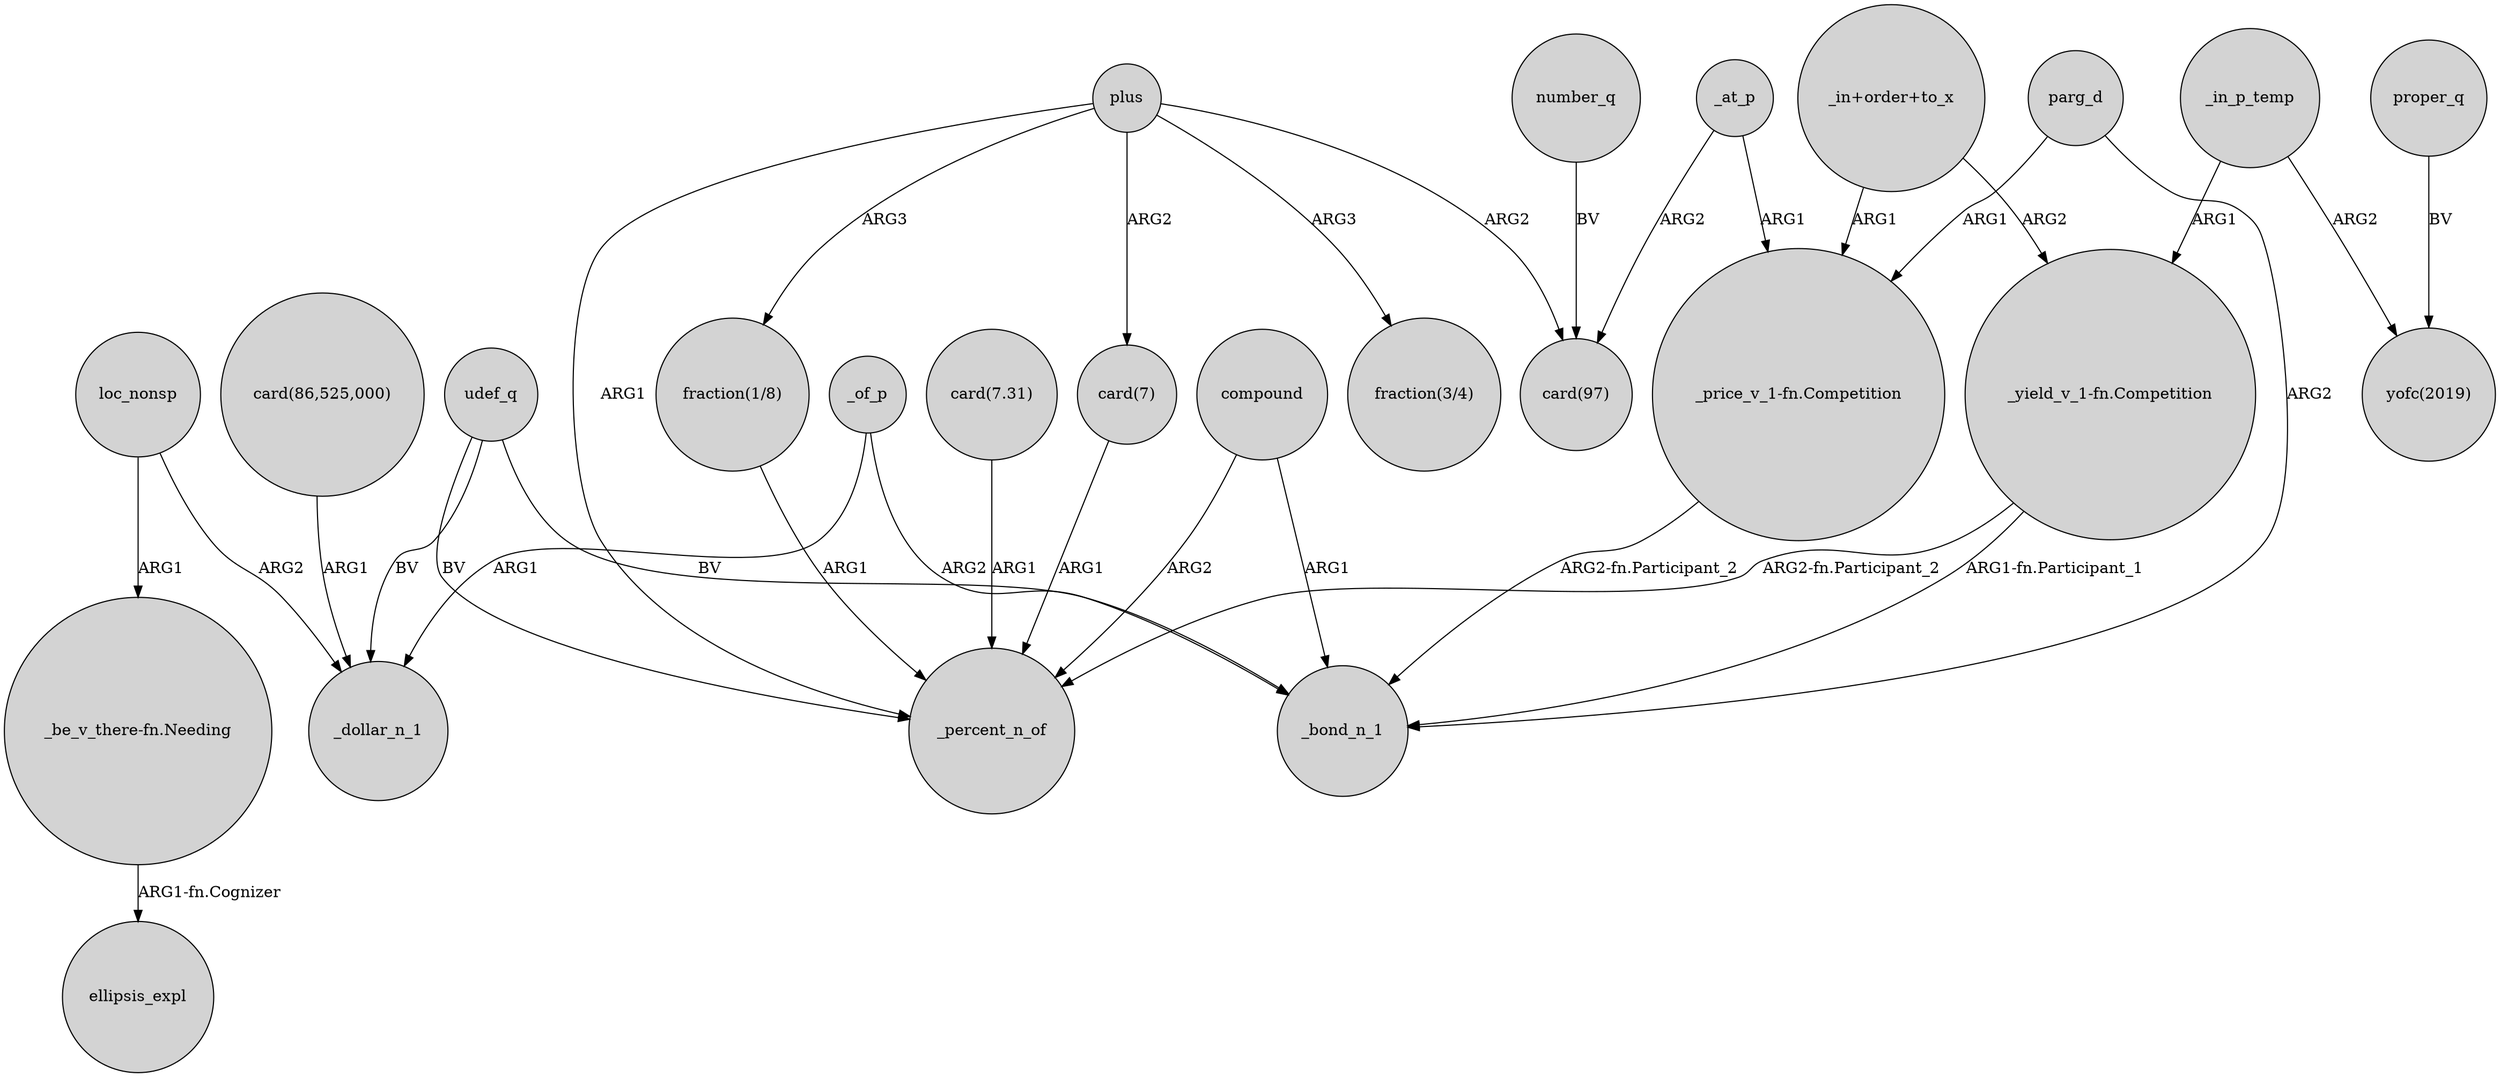 digraph {
	node [shape=circle style=filled]
	_of_p -> _dollar_n_1 [label=ARG1]
	_at_p -> "card(97)" [label=ARG2]
	_in_p_temp -> "yofc(2019)" [label=ARG2]
	"card(7)" -> _percent_n_of [label=ARG1]
	parg_d -> _bond_n_1 [label=ARG2]
	udef_q -> _bond_n_1 [label=BV]
	loc_nonsp -> _dollar_n_1 [label=ARG2]
	"card(7.31)" -> _percent_n_of [label=ARG1]
	_at_p -> "_price_v_1-fn.Competition" [label=ARG1]
	compound -> _bond_n_1 [label=ARG1]
	plus -> "fraction(1/8)" [label=ARG3]
	"fraction(1/8)" -> _percent_n_of [label=ARG1]
	"_price_v_1-fn.Competition" -> _bond_n_1 [label="ARG2-fn.Participant_2"]
	_of_p -> _bond_n_1 [label=ARG2]
	"_in+order+to_x" -> "_price_v_1-fn.Competition" [label=ARG1]
	plus -> _percent_n_of [label=ARG1]
	"_in+order+to_x" -> "_yield_v_1-fn.Competition" [label=ARG2]
	"_yield_v_1-fn.Competition" -> _bond_n_1 [label="ARG1-fn.Participant_1"]
	udef_q -> _percent_n_of [label=BV]
	compound -> _percent_n_of [label=ARG2]
	plus -> "card(7)" [label=ARG2]
	"_yield_v_1-fn.Competition" -> _percent_n_of [label="ARG2-fn.Participant_2"]
	udef_q -> _dollar_n_1 [label=BV]
	_in_p_temp -> "_yield_v_1-fn.Competition" [label=ARG1]
	plus -> "card(97)" [label=ARG2]
	"_be_v_there-fn.Needing" -> ellipsis_expl [label="ARG1-fn.Cognizer"]
	loc_nonsp -> "_be_v_there-fn.Needing" [label=ARG1]
	plus -> "fraction(3/4)" [label=ARG3]
	number_q -> "card(97)" [label=BV]
	parg_d -> "_price_v_1-fn.Competition" [label=ARG1]
	"card(86,525,000)" -> _dollar_n_1 [label=ARG1]
	proper_q -> "yofc(2019)" [label=BV]
}

